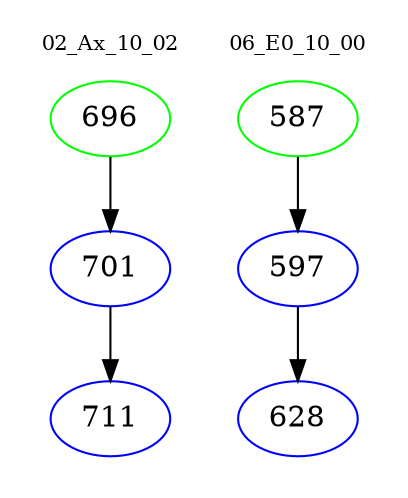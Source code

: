 digraph{
subgraph cluster_0 {
color = white
label = "02_Ax_10_02";
fontsize=10;
T0_696 [label="696", color="green"]
T0_696 -> T0_701 [color="black"]
T0_701 [label="701", color="blue"]
T0_701 -> T0_711 [color="black"]
T0_711 [label="711", color="blue"]
}
subgraph cluster_1 {
color = white
label = "06_E0_10_00";
fontsize=10;
T1_587 [label="587", color="green"]
T1_587 -> T1_597 [color="black"]
T1_597 [label="597", color="blue"]
T1_597 -> T1_628 [color="black"]
T1_628 [label="628", color="blue"]
}
}
